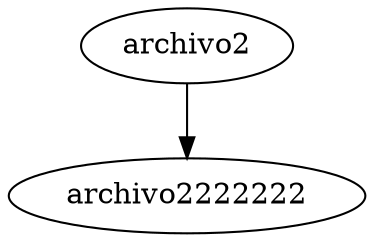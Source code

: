 digraph G{
nodo_archivo2 [label="archivo2"]
nodo_archivo2 -> nodo_archivo2222222
nodo_archivo2222222 [label="archivo2222222"]

}